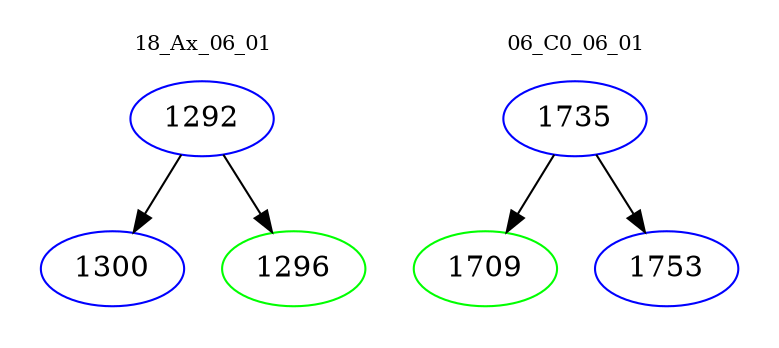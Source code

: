 digraph{
subgraph cluster_0 {
color = white
label = "18_Ax_06_01";
fontsize=10;
T0_1292 [label="1292", color="blue"]
T0_1292 -> T0_1300 [color="black"]
T0_1300 [label="1300", color="blue"]
T0_1292 -> T0_1296 [color="black"]
T0_1296 [label="1296", color="green"]
}
subgraph cluster_1 {
color = white
label = "06_C0_06_01";
fontsize=10;
T1_1735 [label="1735", color="blue"]
T1_1735 -> T1_1709 [color="black"]
T1_1709 [label="1709", color="green"]
T1_1735 -> T1_1753 [color="black"]
T1_1753 [label="1753", color="blue"]
}
}
